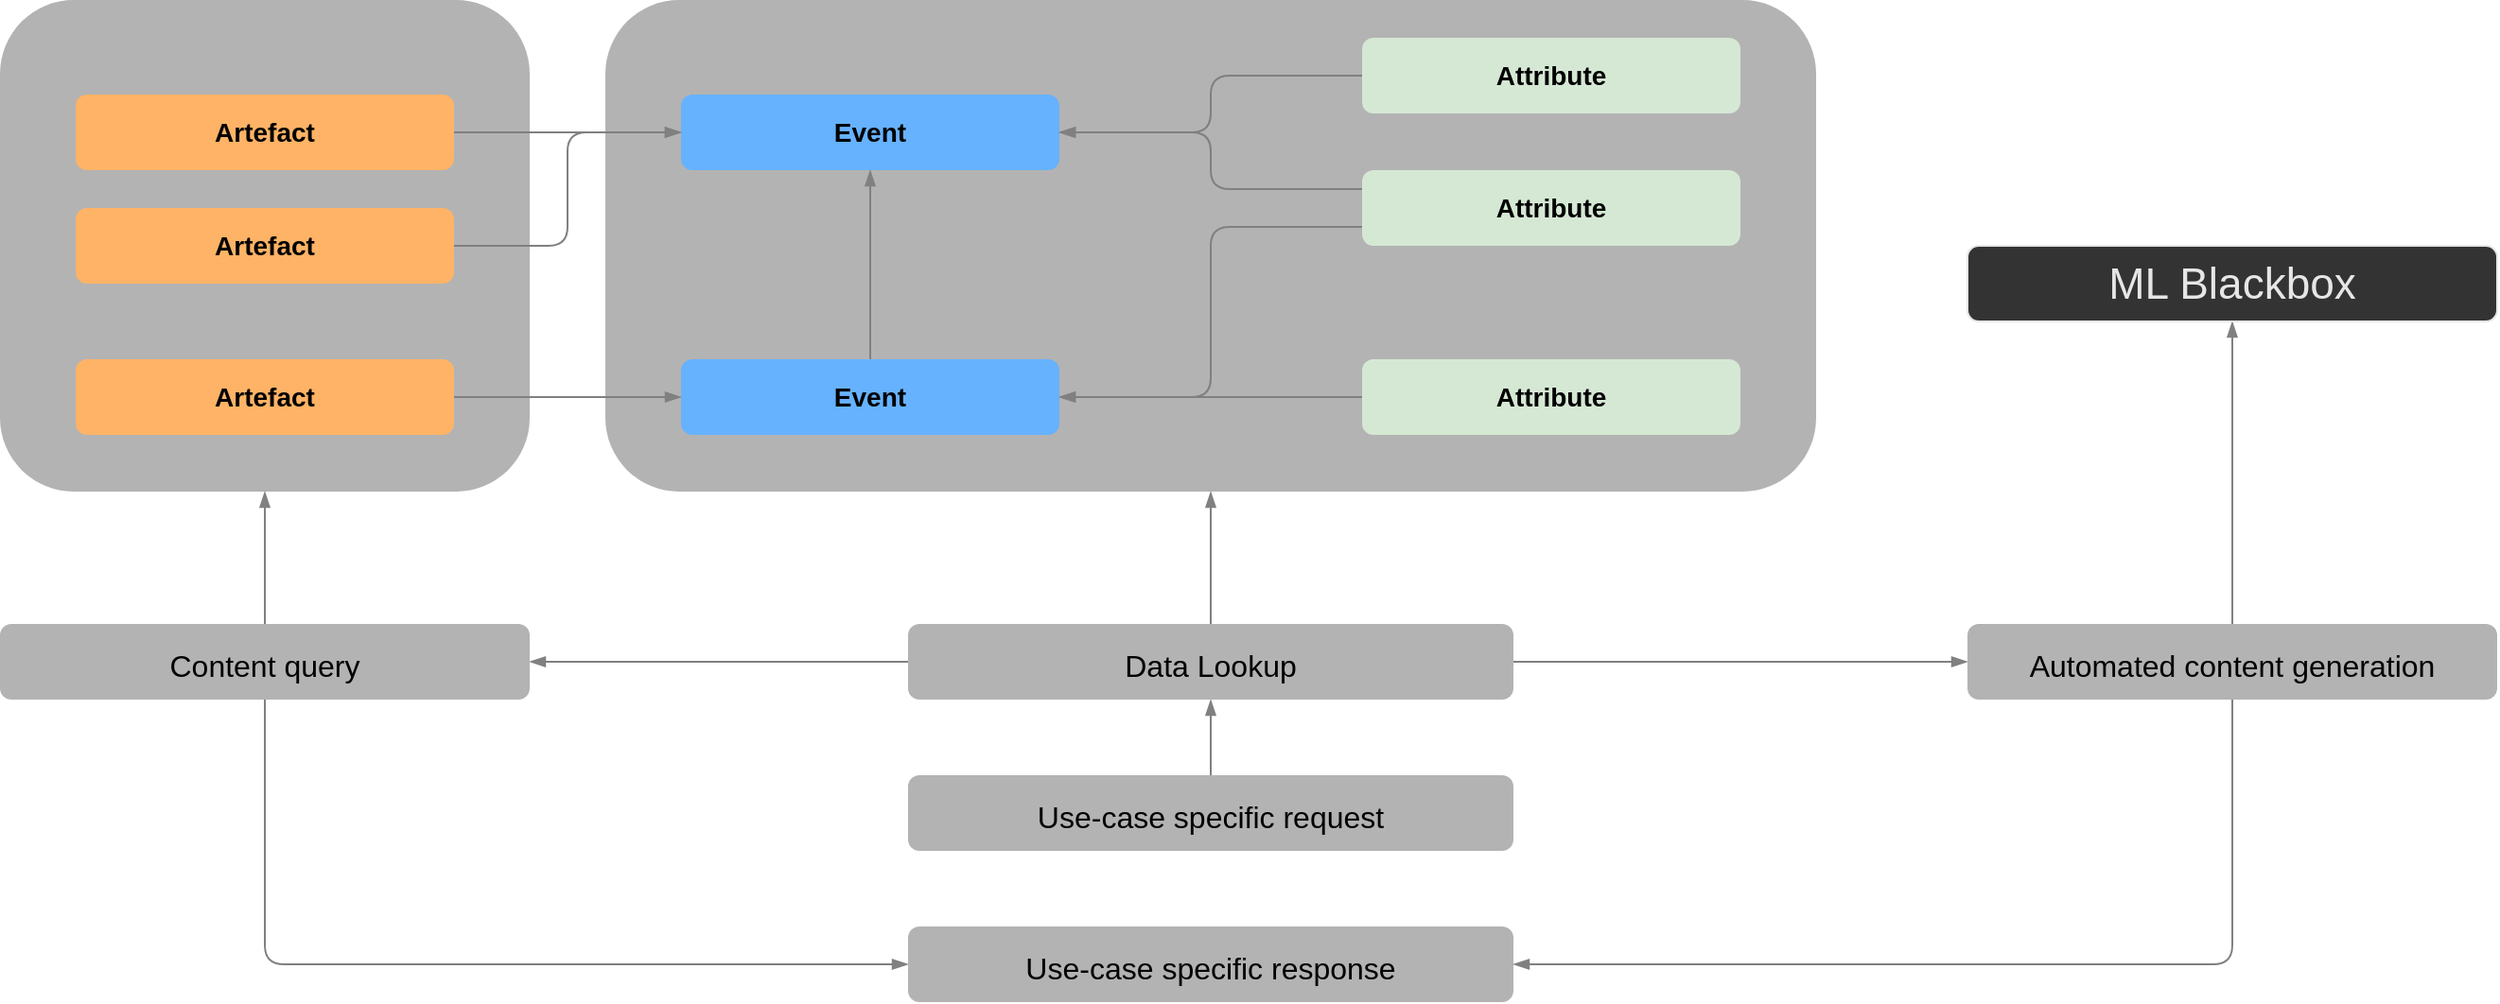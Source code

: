 <mxfile version="13.8.8" type="device"><diagram id="8OsrB5lK3NxF0ReHzKml" name="Page-1"><mxGraphModel dx="1351" dy="820" grid="1" gridSize="10" guides="1" tooltips="1" connect="1" arrows="1" fold="1" page="1" pageScale="1" pageWidth="1600" pageHeight="900" math="0" shadow="0"><root><mxCell id="0"/><mxCell id="1" parent="0"/><mxCell id="K_3JNdWxI0fxvR_LvPzZ-190" value="" style="rounded=1;whiteSpace=wrap;html=1;shadow=0;fontSize=23;strokeColor=none;fillColor=#B3B3B3;" vertex="1" parent="1"><mxGeometry x="160" y="30" width="280" height="260" as="geometry"/></mxCell><mxCell id="K_3JNdWxI0fxvR_LvPzZ-185" value="" style="rounded=1;whiteSpace=wrap;html=1;shadow=0;fontSize=23;strokeColor=none;fillColor=#B3B3B3;" vertex="1" parent="1"><mxGeometry x="480" y="30" width="640" height="260" as="geometry"/></mxCell><mxCell id="K_3JNdWxI0fxvR_LvPzZ-159" value="&lt;font style=&quot;font-size: 14px&quot;&gt;&lt;b&gt;&lt;font style=&quot;font-size: 14px&quot;&gt;Even&lt;/font&gt;&lt;span&gt;t&lt;/span&gt;&lt;/b&gt;&lt;br&gt;&lt;/font&gt;" style="rounded=1;whiteSpace=wrap;html=1;strokeColor=none;fillColor=#66B2FF;" vertex="1" parent="1"><mxGeometry x="520" y="80" width="200" height="40" as="geometry"/></mxCell><mxCell id="K_3JNdWxI0fxvR_LvPzZ-163" style="edgeStyle=orthogonalEdgeStyle;rounded=1;orthogonalLoop=1;jettySize=auto;html=1;entryX=0;entryY=0.5;entryDx=0;entryDy=0;endArrow=blockThin;endFill=1;strokeColor=#808080;fontSize=23;" edge="1" parent="1" source="K_3JNdWxI0fxvR_LvPzZ-162" target="K_3JNdWxI0fxvR_LvPzZ-159"><mxGeometry relative="1" as="geometry"/></mxCell><mxCell id="K_3JNdWxI0fxvR_LvPzZ-162" value="&lt;b&gt;&lt;font style=&quot;font-size: 14px&quot;&gt;Artefact&lt;/font&gt;&lt;/b&gt;" style="rounded=1;whiteSpace=wrap;html=1;shadow=0;fillColor=#FFB366;strokeColor=none;" vertex="1" parent="1"><mxGeometry x="200" y="80" width="200" height="40" as="geometry"/></mxCell><mxCell id="K_3JNdWxI0fxvR_LvPzZ-167" style="edgeStyle=orthogonalEdgeStyle;rounded=1;orthogonalLoop=1;jettySize=auto;html=1;entryX=1;entryY=0.5;entryDx=0;entryDy=0;endArrow=blockThin;endFill=1;strokeColor=#808080;fontSize=23;" edge="1" parent="1" source="K_3JNdWxI0fxvR_LvPzZ-165" target="K_3JNdWxI0fxvR_LvPzZ-159"><mxGeometry relative="1" as="geometry"/></mxCell><mxCell id="K_3JNdWxI0fxvR_LvPzZ-165" value="&lt;font&gt;&lt;b style=&quot;font-family: &amp;#34;helvetica&amp;#34;&quot;&gt;&lt;font style=&quot;font-size: 14px&quot;&gt;Attribute&lt;/font&gt;&lt;/b&gt;&lt;br&gt;&lt;/font&gt;" style="rounded=1;whiteSpace=wrap;html=1;fillColor=#d5e8d4;strokeColor=none;" vertex="1" parent="1"><mxGeometry x="880" y="50" width="200" height="40" as="geometry"/></mxCell><mxCell id="K_3JNdWxI0fxvR_LvPzZ-168" style="edgeStyle=orthogonalEdgeStyle;rounded=1;orthogonalLoop=1;jettySize=auto;html=1;entryX=1;entryY=0.5;entryDx=0;entryDy=0;endArrow=blockThin;endFill=1;strokeColor=#808080;fontSize=23;exitX=0;exitY=0.25;exitDx=0;exitDy=0;" edge="1" parent="1" source="K_3JNdWxI0fxvR_LvPzZ-166" target="K_3JNdWxI0fxvR_LvPzZ-159"><mxGeometry relative="1" as="geometry"/></mxCell><mxCell id="K_3JNdWxI0fxvR_LvPzZ-183" style="edgeStyle=orthogonalEdgeStyle;rounded=1;orthogonalLoop=1;jettySize=auto;html=1;entryX=1;entryY=0.5;entryDx=0;entryDy=0;endArrow=blockThin;endFill=1;strokeColor=#808080;fontSize=23;exitX=0;exitY=0.75;exitDx=0;exitDy=0;" edge="1" parent="1" source="K_3JNdWxI0fxvR_LvPzZ-166" target="K_3JNdWxI0fxvR_LvPzZ-171"><mxGeometry relative="1" as="geometry"/></mxCell><mxCell id="K_3JNdWxI0fxvR_LvPzZ-166" value="&lt;font&gt;&lt;b style=&quot;font-family: &amp;#34;helvetica&amp;#34;&quot;&gt;&lt;font style=&quot;font-size: 14px&quot;&gt;Attribute&lt;/font&gt;&lt;/b&gt;&lt;br&gt;&lt;/font&gt;" style="rounded=1;whiteSpace=wrap;html=1;fillColor=#d5e8d4;strokeColor=none;" vertex="1" parent="1"><mxGeometry x="880" y="120" width="200" height="40" as="geometry"/></mxCell><mxCell id="K_3JNdWxI0fxvR_LvPzZ-170" style="edgeStyle=orthogonalEdgeStyle;rounded=1;orthogonalLoop=1;jettySize=auto;html=1;entryX=0;entryY=0.5;entryDx=0;entryDy=0;endArrow=blockThin;endFill=1;strokeColor=#808080;fontSize=23;" edge="1" parent="1" source="K_3JNdWxI0fxvR_LvPzZ-169" target="K_3JNdWxI0fxvR_LvPzZ-159"><mxGeometry relative="1" as="geometry"/></mxCell><mxCell id="K_3JNdWxI0fxvR_LvPzZ-169" value="&lt;b&gt;&lt;font style=&quot;font-size: 14px&quot;&gt;Artefact&lt;/font&gt;&lt;/b&gt;" style="rounded=1;whiteSpace=wrap;html=1;shadow=0;fillColor=#FFB366;strokeColor=none;" vertex="1" parent="1"><mxGeometry x="200" y="140" width="200" height="40" as="geometry"/></mxCell><mxCell id="K_3JNdWxI0fxvR_LvPzZ-182" style="edgeStyle=orthogonalEdgeStyle;rounded=1;orthogonalLoop=1;jettySize=auto;html=1;entryX=0.5;entryY=1;entryDx=0;entryDy=0;endArrow=blockThin;endFill=1;strokeColor=#808080;fontSize=23;" edge="1" parent="1" source="K_3JNdWxI0fxvR_LvPzZ-171" target="K_3JNdWxI0fxvR_LvPzZ-159"><mxGeometry relative="1" as="geometry"/></mxCell><mxCell id="K_3JNdWxI0fxvR_LvPzZ-171" value="&lt;font style=&quot;font-size: 14px&quot;&gt;&lt;b&gt;&lt;font style=&quot;font-size: 14px&quot;&gt;Even&lt;/font&gt;&lt;span&gt;t&lt;/span&gt;&lt;/b&gt;&lt;br&gt;&lt;/font&gt;" style="rounded=1;whiteSpace=wrap;html=1;strokeColor=none;fillColor=#66B2FF;" vertex="1" parent="1"><mxGeometry x="520" y="220" width="200" height="40" as="geometry"/></mxCell><mxCell id="K_3JNdWxI0fxvR_LvPzZ-172" style="edgeStyle=orthogonalEdgeStyle;rounded=1;orthogonalLoop=1;jettySize=auto;html=1;entryX=1;entryY=0.5;entryDx=0;entryDy=0;endArrow=blockThin;endFill=1;strokeColor=#808080;fontSize=23;" edge="1" parent="1" source="K_3JNdWxI0fxvR_LvPzZ-173" target="K_3JNdWxI0fxvR_LvPzZ-171"><mxGeometry relative="1" as="geometry"/></mxCell><mxCell id="K_3JNdWxI0fxvR_LvPzZ-173" value="&lt;font&gt;&lt;b style=&quot;font-family: &amp;#34;helvetica&amp;#34;&quot;&gt;&lt;font style=&quot;font-size: 14px&quot;&gt;Attribute&lt;/font&gt;&lt;/b&gt;&lt;br&gt;&lt;/font&gt;" style="rounded=1;whiteSpace=wrap;html=1;fillColor=#d5e8d4;strokeColor=none;" vertex="1" parent="1"><mxGeometry x="880" y="220" width="200" height="40" as="geometry"/></mxCell><mxCell id="K_3JNdWxI0fxvR_LvPzZ-174" style="edgeStyle=orthogonalEdgeStyle;rounded=1;orthogonalLoop=1;jettySize=auto;html=1;entryX=0;entryY=0.5;entryDx=0;entryDy=0;endArrow=blockThin;endFill=1;strokeColor=#808080;fontSize=23;" edge="1" parent="1" source="K_3JNdWxI0fxvR_LvPzZ-175" target="K_3JNdWxI0fxvR_LvPzZ-171"><mxGeometry relative="1" as="geometry"/></mxCell><mxCell id="K_3JNdWxI0fxvR_LvPzZ-175" value="&lt;b&gt;&lt;font style=&quot;font-size: 14px&quot;&gt;Artefact&lt;/font&gt;&lt;/b&gt;" style="rounded=1;whiteSpace=wrap;html=1;shadow=0;fillColor=#FFB366;strokeColor=none;" vertex="1" parent="1"><mxGeometry x="200" y="220" width="200" height="40" as="geometry"/></mxCell><mxCell id="K_3JNdWxI0fxvR_LvPzZ-196" style="edgeStyle=orthogonalEdgeStyle;rounded=1;orthogonalLoop=1;jettySize=auto;html=1;entryX=0.5;entryY=1;entryDx=0;entryDy=0;endArrow=blockThin;endFill=1;strokeColor=#808080;fontSize=23;" edge="1" parent="1" source="K_3JNdWxI0fxvR_LvPzZ-186" target="K_3JNdWxI0fxvR_LvPzZ-187"><mxGeometry relative="1" as="geometry"/></mxCell><mxCell id="K_3JNdWxI0fxvR_LvPzZ-186" value="&lt;font style=&quot;font-size: 16px&quot;&gt;Use-case specific request&lt;/font&gt;" style="rounded=1;whiteSpace=wrap;html=1;shadow=0;fontSize=23;strokeColor=none;fillColor=#B3B3B3;" vertex="1" parent="1"><mxGeometry x="640" y="440" width="320" height="40" as="geometry"/></mxCell><mxCell id="K_3JNdWxI0fxvR_LvPzZ-189" style="edgeStyle=orthogonalEdgeStyle;rounded=1;orthogonalLoop=1;jettySize=auto;html=1;entryX=0.5;entryY=1;entryDx=0;entryDy=0;endArrow=blockThin;endFill=1;strokeColor=#808080;fontSize=23;" edge="1" parent="1" source="K_3JNdWxI0fxvR_LvPzZ-187" target="K_3JNdWxI0fxvR_LvPzZ-185"><mxGeometry relative="1" as="geometry"/></mxCell><mxCell id="K_3JNdWxI0fxvR_LvPzZ-194" style="edgeStyle=orthogonalEdgeStyle;rounded=1;orthogonalLoop=1;jettySize=auto;html=1;entryX=1;entryY=0.5;entryDx=0;entryDy=0;endArrow=blockThin;endFill=1;strokeColor=#808080;fontSize=23;" edge="1" parent="1" source="K_3JNdWxI0fxvR_LvPzZ-187" target="K_3JNdWxI0fxvR_LvPzZ-191"><mxGeometry relative="1" as="geometry"/></mxCell><mxCell id="K_3JNdWxI0fxvR_LvPzZ-200" style="edgeStyle=orthogonalEdgeStyle;rounded=1;orthogonalLoop=1;jettySize=auto;html=1;entryX=0;entryY=0.5;entryDx=0;entryDy=0;endArrow=blockThin;endFill=1;strokeColor=#808080;fontSize=23;" edge="1" parent="1" source="K_3JNdWxI0fxvR_LvPzZ-187" target="K_3JNdWxI0fxvR_LvPzZ-199"><mxGeometry relative="1" as="geometry"/></mxCell><mxCell id="K_3JNdWxI0fxvR_LvPzZ-187" value="&lt;font style=&quot;font-size: 16px&quot;&gt;Data Lookup&lt;/font&gt;" style="rounded=1;whiteSpace=wrap;html=1;shadow=0;fontSize=23;strokeColor=none;fillColor=#B3B3B3;" vertex="1" parent="1"><mxGeometry x="640" y="360" width="320" height="40" as="geometry"/></mxCell><mxCell id="K_3JNdWxI0fxvR_LvPzZ-195" style="edgeStyle=orthogonalEdgeStyle;rounded=1;orthogonalLoop=1;jettySize=auto;html=1;exitX=0.5;exitY=0;exitDx=0;exitDy=0;entryX=0.5;entryY=1;entryDx=0;entryDy=0;endArrow=blockThin;endFill=1;strokeColor=#808080;fontSize=23;" edge="1" parent="1" source="K_3JNdWxI0fxvR_LvPzZ-191" target="K_3JNdWxI0fxvR_LvPzZ-190"><mxGeometry relative="1" as="geometry"/></mxCell><mxCell id="K_3JNdWxI0fxvR_LvPzZ-198" style="edgeStyle=orthogonalEdgeStyle;rounded=1;orthogonalLoop=1;jettySize=auto;html=1;exitX=0.5;exitY=1;exitDx=0;exitDy=0;entryX=0;entryY=0.5;entryDx=0;entryDy=0;endArrow=blockThin;endFill=1;strokeColor=#808080;fontSize=23;" edge="1" parent="1" source="K_3JNdWxI0fxvR_LvPzZ-191" target="K_3JNdWxI0fxvR_LvPzZ-197"><mxGeometry relative="1" as="geometry"/></mxCell><mxCell id="K_3JNdWxI0fxvR_LvPzZ-191" value="&lt;font style=&quot;font-size: 16px&quot;&gt;Content query&lt;/font&gt;" style="rounded=1;whiteSpace=wrap;html=1;shadow=0;fontSize=23;strokeColor=none;fillColor=#B3B3B3;" vertex="1" parent="1"><mxGeometry x="160" y="360" width="280" height="40" as="geometry"/></mxCell><mxCell id="K_3JNdWxI0fxvR_LvPzZ-197" value="&lt;font style=&quot;font-size: 16px&quot;&gt;Use-case specific response&lt;/font&gt;" style="rounded=1;whiteSpace=wrap;html=1;shadow=0;fontSize=23;strokeColor=none;fillColor=#B3B3B3;" vertex="1" parent="1"><mxGeometry x="640" y="520" width="320" height="40" as="geometry"/></mxCell><mxCell id="K_3JNdWxI0fxvR_LvPzZ-201" style="edgeStyle=orthogonalEdgeStyle;rounded=1;orthogonalLoop=1;jettySize=auto;html=1;entryX=1;entryY=0.5;entryDx=0;entryDy=0;endArrow=blockThin;endFill=1;strokeColor=#808080;fontSize=23;exitX=0.5;exitY=1;exitDx=0;exitDy=0;" edge="1" parent="1" source="K_3JNdWxI0fxvR_LvPzZ-199" target="K_3JNdWxI0fxvR_LvPzZ-197"><mxGeometry relative="1" as="geometry"/></mxCell><mxCell id="K_3JNdWxI0fxvR_LvPzZ-205" style="edgeStyle=orthogonalEdgeStyle;rounded=1;orthogonalLoop=1;jettySize=auto;html=1;entryX=0.5;entryY=1;entryDx=0;entryDy=0;endArrow=blockThin;endFill=1;strokeColor=#808080;fontSize=23;" edge="1" parent="1" source="K_3JNdWxI0fxvR_LvPzZ-199" target="K_3JNdWxI0fxvR_LvPzZ-203"><mxGeometry relative="1" as="geometry"/></mxCell><mxCell id="K_3JNdWxI0fxvR_LvPzZ-199" value="&lt;font style=&quot;font-size: 16px&quot;&gt;Automated content generation&lt;/font&gt;" style="rounded=1;whiteSpace=wrap;html=1;shadow=0;fontSize=23;strokeColor=none;fillColor=#B3B3B3;" vertex="1" parent="1"><mxGeometry x="1200" y="360" width="280" height="40" as="geometry"/></mxCell><mxCell id="K_3JNdWxI0fxvR_LvPzZ-203" value="&lt;font color=&quot;#e6e6e6&quot;&gt;ML Blackbox&lt;/font&gt;" style="rounded=1;whiteSpace=wrap;html=1;shadow=0;strokeColor=#E6E6E6;fontSize=23;fillColor=#333333;" vertex="1" parent="1"><mxGeometry x="1200" y="160" width="280" height="40" as="geometry"/></mxCell></root></mxGraphModel></diagram></mxfile>